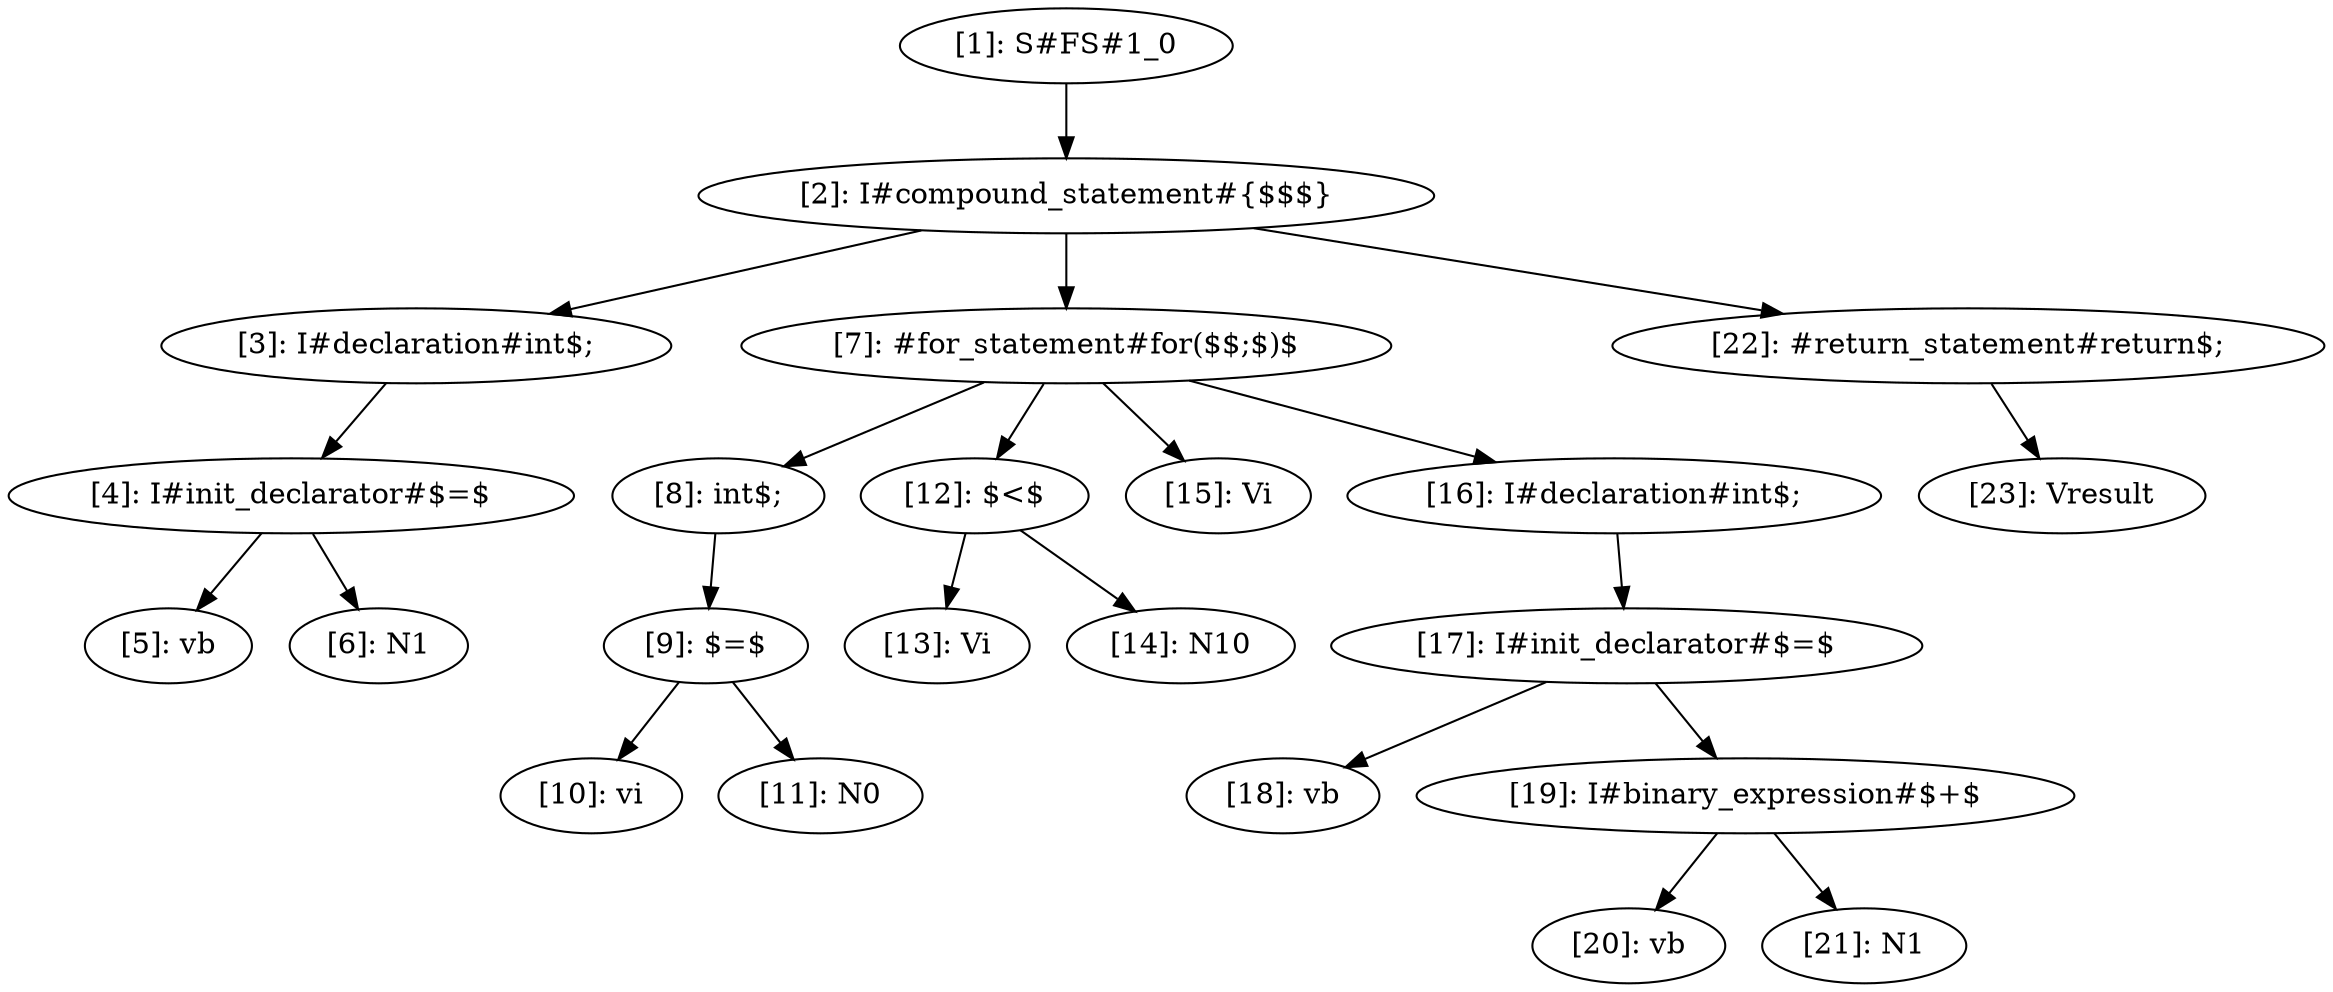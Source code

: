 digraph CASS {
  node [shape=ellipse];
  n1 [label="[1]: S#FS#1_0"];
  n2 [label="[2]: I#compound_statement#{$$$}"];
  n3 [label="[3]: I#declaration#int$;"];
  n4 [label="[4]: I#init_declarator#$=$"];
  n5 [label="[5]: vb"];
  n6 [label="[6]: N1"];
  n7 [label="[7]: #for_statement#for($$;$)$"];
  n8 [label="[8]: int$;"];
  n9 [label="[9]: $=$"];
  n10 [label="[10]: vi"];
  n11 [label="[11]: N0"];
  n12 [label="[12]: $<$"];
  n13 [label="[13]: Vi"];
  n14 [label="[14]: N10"];
  n15 [label="[15]: Vi"];
  n16 [label="[16]: I#declaration#int$;"];
  n17 [label="[17]: I#init_declarator#$=$"];
  n18 [label="[18]: vb"];
  n19 [label="[19]: I#binary_expression#$+$"];
  n20 [label="[20]: vb"];
  n21 [label="[21]: N1"];
  n22 [label="[22]: #return_statement#return$;"];
  n23 [label="[23]: Vresult"];
  n1 -> n2;
  n2 -> n3;
  n3 -> n4;
  n4 -> n5;
  n4 -> n6;
  n2 -> n7;
  n7 -> n8;
  n8 -> n9;
  n9 -> n10;
  n9 -> n11;
  n7 -> n12;
  n12 -> n13;
  n12 -> n14;
  n7 -> n15;
  n7 -> n16;
  n16 -> n17;
  n17 -> n18;
  n17 -> n19;
  n19 -> n20;
  n19 -> n21;
  n2 -> n22;
  n22 -> n23;
}